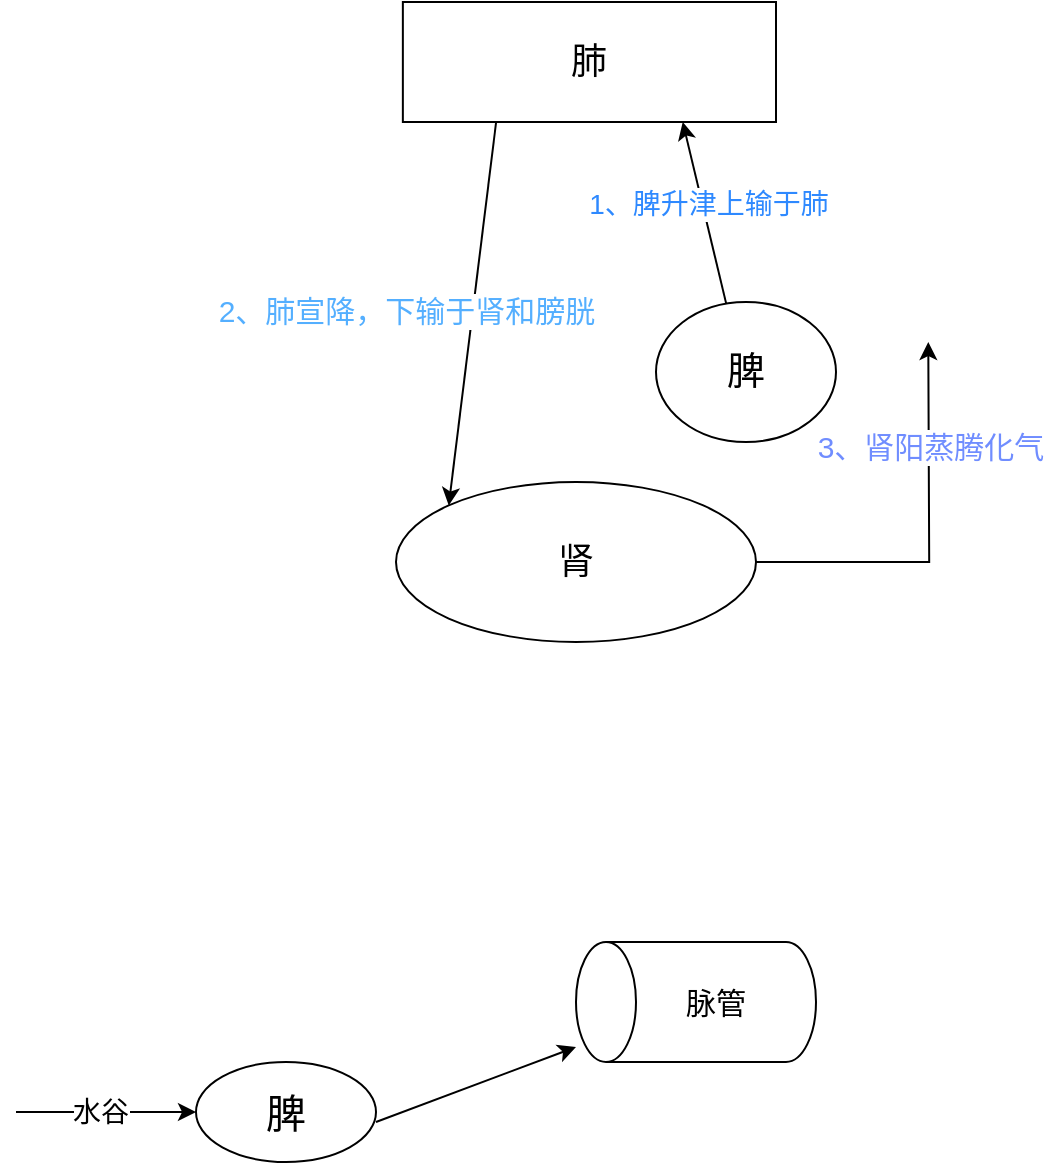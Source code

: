<mxfile version="22.1.12" type="github">
  <diagram name="第 1 页" id="C6FDBwsaqbc1yJ5aqpkr">
    <mxGraphModel dx="1050" dy="557" grid="1" gridSize="10" guides="1" tooltips="1" connect="1" arrows="1" fold="1" page="1" pageScale="1" pageWidth="827" pageHeight="1169" math="0" shadow="0">
      <root>
        <mxCell id="0" />
        <mxCell id="1" parent="0" />
        <mxCell id="BYbhVeizRni8V0UwQ8j1-4" value="" style="endArrow=classic;html=1;rounded=0;exitX=0.391;exitY=0.017;exitDx=0;exitDy=0;exitPerimeter=0;entryX=0.75;entryY=1;entryDx=0;entryDy=0;" parent="1" source="BYbhVeizRni8V0UwQ8j1-17" target="BYbhVeizRni8V0UwQ8j1-16" edge="1">
          <mxGeometry width="50" height="50" relative="1" as="geometry">
            <mxPoint x="468.041" y="281" as="sourcePoint" />
            <mxPoint x="460" y="190" as="targetPoint" />
          </mxGeometry>
        </mxCell>
        <mxCell id="BYbhVeizRni8V0UwQ8j1-7" value="&lt;font style=&quot;font-size: 14px;&quot;&gt;1、脾升津上输于肺&lt;/font&gt;" style="edgeLabel;html=1;align=center;verticalAlign=middle;resizable=0;points=[];fontColor=#2E89FF;" parent="BYbhVeizRni8V0UwQ8j1-4" vertex="1" connectable="0">
          <mxGeometry x="0.102" y="-3" relative="1" as="geometry">
            <mxPoint as="offset" />
          </mxGeometry>
        </mxCell>
        <mxCell id="BYbhVeizRni8V0UwQ8j1-14" style="edgeStyle=orthogonalEdgeStyle;rounded=0;orthogonalLoop=1;jettySize=auto;html=1;exitX=1;exitY=0.5;exitDx=0;exitDy=0;" parent="1" source="BYbhVeizRni8V0UwQ8j1-18" edge="1">
          <mxGeometry relative="1" as="geometry">
            <mxPoint x="596.14" y="280" as="targetPoint" />
            <mxPoint x="510.0" y="389.21" as="sourcePoint" />
          </mxGeometry>
        </mxCell>
        <mxCell id="BYbhVeizRni8V0UwQ8j1-15" value="&lt;font color=&quot;#708dff&quot; style=&quot;font-size: 15px;&quot;&gt;3、肾阳蒸腾化气&lt;/font&gt;" style="edgeLabel;html=1;align=center;verticalAlign=middle;resizable=0;points=[];fontSize=15;" parent="BYbhVeizRni8V0UwQ8j1-14" vertex="1" connectable="0">
          <mxGeometry x="0.469" relative="1" as="geometry">
            <mxPoint as="offset" />
          </mxGeometry>
        </mxCell>
        <mxCell id="BYbhVeizRni8V0UwQ8j1-11" value="" style="endArrow=classic;html=1;rounded=0;entryX=0;entryY=0;entryDx=0;entryDy=0;exitX=0.25;exitY=1;exitDx=0;exitDy=0;" parent="1" source="BYbhVeizRni8V0UwQ8j1-16" target="BYbhVeizRni8V0UwQ8j1-18" edge="1">
          <mxGeometry width="50" height="50" relative="1" as="geometry">
            <mxPoint x="344.072" y="200" as="sourcePoint" />
            <mxPoint x="337" y="384.21" as="targetPoint" />
          </mxGeometry>
        </mxCell>
        <mxCell id="BYbhVeizRni8V0UwQ8j1-12" value="&lt;font style=&quot;font-size: 15px;&quot;&gt;2、肺宣降，下输于肾和膀胱&lt;/font&gt;" style="edgeLabel;html=1;align=center;verticalAlign=middle;resizable=0;points=[];fontColor=#54AFFF;" parent="BYbhVeizRni8V0UwQ8j1-11" vertex="1" connectable="0">
          <mxGeometry x="-0.08" y="-3" relative="1" as="geometry">
            <mxPoint x="-31" y="6" as="offset" />
          </mxGeometry>
        </mxCell>
        <mxCell id="BYbhVeizRni8V0UwQ8j1-16" value="肺" style="rounded=0;whiteSpace=wrap;html=1;fontSize=18;" parent="1" vertex="1">
          <mxGeometry x="333.43" y="110" width="186.57" height="60" as="geometry" />
        </mxCell>
        <mxCell id="BYbhVeizRni8V0UwQ8j1-17" value="脾" style="ellipse;whiteSpace=wrap;html=1;fontSize=19;" parent="1" vertex="1">
          <mxGeometry x="460" y="260" width="90" height="70" as="geometry" />
        </mxCell>
        <mxCell id="BYbhVeizRni8V0UwQ8j1-18" value="肾" style="ellipse;whiteSpace=wrap;html=1;fontSize=18;" parent="1" vertex="1">
          <mxGeometry x="330" y="350" width="180" height="80" as="geometry" />
        </mxCell>
        <mxCell id="zUKTudWMmVZDvAgk6LWm-1" value="脾" style="ellipse;whiteSpace=wrap;html=1;fontSize=20;" vertex="1" parent="1">
          <mxGeometry x="230" y="640" width="90" height="50" as="geometry" />
        </mxCell>
        <mxCell id="zUKTudWMmVZDvAgk6LWm-2" value="" style="endArrow=classic;html=1;rounded=0;entryX=0;entryY=0.5;entryDx=0;entryDy=0;" edge="1" parent="1" target="zUKTudWMmVZDvAgk6LWm-1">
          <mxGeometry width="50" height="50" relative="1" as="geometry">
            <mxPoint x="140" y="665" as="sourcePoint" />
            <mxPoint x="210" y="660" as="targetPoint" />
          </mxGeometry>
        </mxCell>
        <mxCell id="zUKTudWMmVZDvAgk6LWm-3" value="水谷" style="edgeLabel;html=1;align=center;verticalAlign=middle;resizable=0;points=[];fontSize=14;" vertex="1" connectable="0" parent="zUKTudWMmVZDvAgk6LWm-2">
          <mxGeometry x="-0.071" y="-3" relative="1" as="geometry">
            <mxPoint y="-3" as="offset" />
          </mxGeometry>
        </mxCell>
        <mxCell id="zUKTudWMmVZDvAgk6LWm-4" value="" style="shape=cylinder3;whiteSpace=wrap;html=1;boundedLbl=1;backgroundOutline=1;size=15;rotation=-90;" vertex="1" parent="1">
          <mxGeometry x="450" y="550" width="60" height="120" as="geometry" />
        </mxCell>
        <mxCell id="zUKTudWMmVZDvAgk6LWm-5" value="" style="endArrow=classic;html=1;rounded=0;" edge="1" parent="1" target="zUKTudWMmVZDvAgk6LWm-4">
          <mxGeometry width="50" height="50" relative="1" as="geometry">
            <mxPoint x="320" y="670" as="sourcePoint" />
            <mxPoint x="370" y="620" as="targetPoint" />
          </mxGeometry>
        </mxCell>
        <mxCell id="zUKTudWMmVZDvAgk6LWm-6" value="脉管" style="text;html=1;strokeColor=none;fillColor=none;align=center;verticalAlign=middle;whiteSpace=wrap;rounded=0;fontSize=15;" vertex="1" parent="1">
          <mxGeometry x="460" y="595" width="60" height="30" as="geometry" />
        </mxCell>
      </root>
    </mxGraphModel>
  </diagram>
</mxfile>
